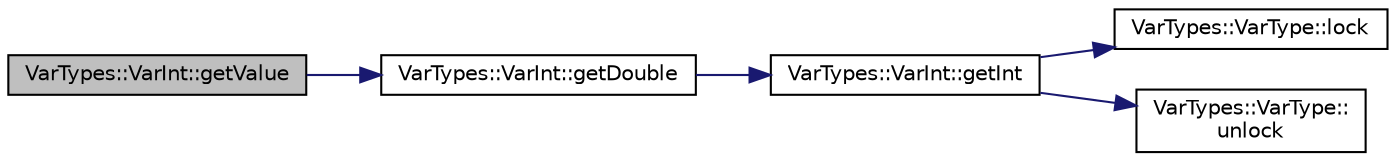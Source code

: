 digraph "VarTypes::VarInt::getValue"
{
 // INTERACTIVE_SVG=YES
  edge [fontname="Helvetica",fontsize="10",labelfontname="Helvetica",labelfontsize="10"];
  node [fontname="Helvetica",fontsize="10",shape=record];
  rankdir="LR";
  Node1 [label="VarTypes::VarInt::getValue",height=0.2,width=0.4,color="black", fillcolor="grey75", style="filled", fontcolor="black"];
  Node1 -> Node2 [color="midnightblue",fontsize="10",style="solid",fontname="Helvetica"];
  Node2 [label="VarTypes::VarInt::getDouble",height=0.2,width=0.4,color="black", fillcolor="white", style="filled",URL="$d0/d6c/class_var_types_1_1_var_int.html#a6d7a62c6ac886c4236b794dfd8464472"];
  Node2 -> Node3 [color="midnightblue",fontsize="10",style="solid",fontname="Helvetica"];
  Node3 [label="VarTypes::VarInt::getInt",height=0.2,width=0.4,color="black", fillcolor="white", style="filled",URL="$d0/d6c/class_var_types_1_1_var_int.html#a28e54804076ef060827761e22e15ab1f"];
  Node3 -> Node4 [color="midnightblue",fontsize="10",style="solid",fontname="Helvetica"];
  Node4 [label="VarTypes::VarType::lock",height=0.2,width=0.4,color="black", fillcolor="white", style="filled",URL="$d4/d59/class_var_types_1_1_var_type.html#ae3cc30264a849e50988b92ed305d80d2"];
  Node3 -> Node5 [color="midnightblue",fontsize="10",style="solid",fontname="Helvetica"];
  Node5 [label="VarTypes::VarType::\lunlock",height=0.2,width=0.4,color="black", fillcolor="white", style="filled",URL="$d4/d59/class_var_types_1_1_var_type.html#aa879148410da333f6b9bf5c5e58fbad8"];
}
